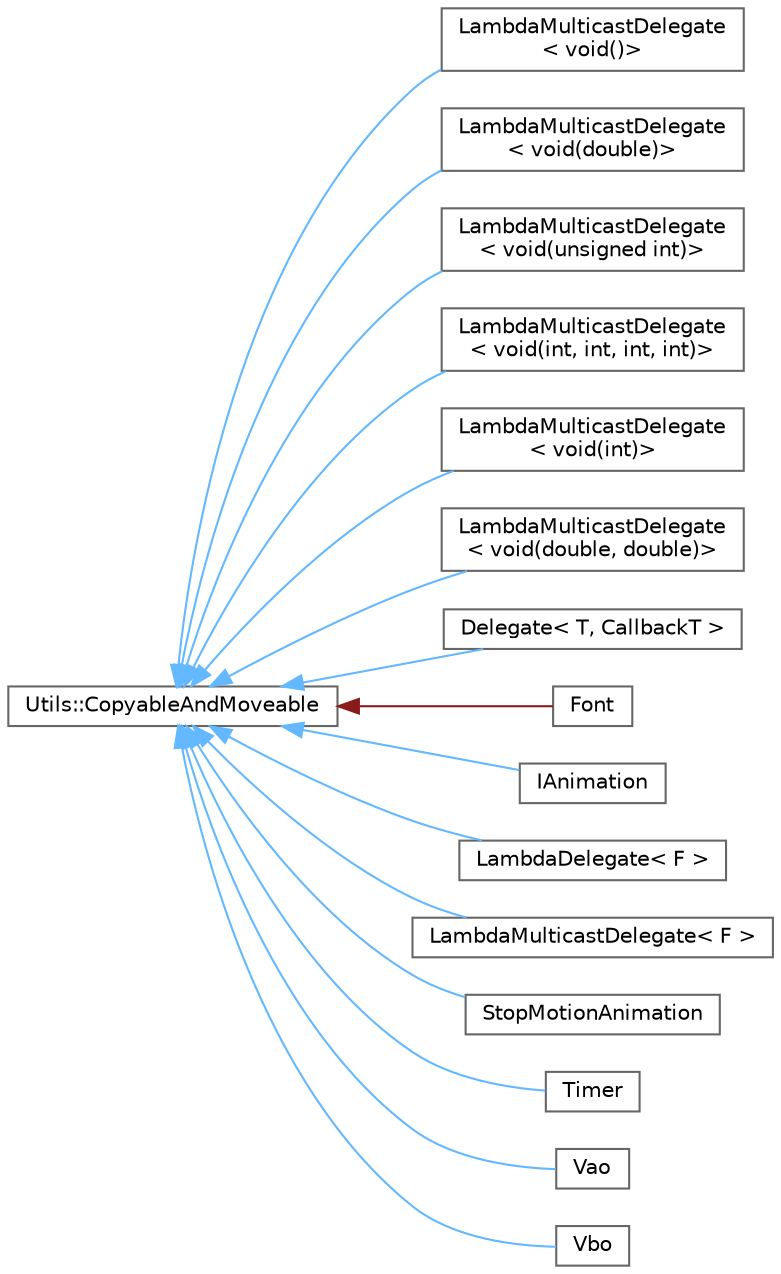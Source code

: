 digraph "Graphical Class Hierarchy"
{
 // LATEX_PDF_SIZE
  bgcolor="transparent";
  edge [fontname=Helvetica,fontsize=10,labelfontname=Helvetica,labelfontsize=10];
  node [fontname=Helvetica,fontsize=10,shape=box,height=0.2,width=0.4];
  rankdir="LR";
  Node0 [id="Node000000",label="Utils::CopyableAndMoveable",height=0.2,width=0.4,color="grey40", fillcolor="white", style="filled",URL="$class_utils_1_1_copyable_and_moveable.html",tooltip=" "];
  Node0 -> Node1 [id="edge27_Node000000_Node000001",dir="back",color="steelblue1",style="solid",tooltip=" "];
  Node1 [id="Node000001",label="LambdaMulticastDelegate\l\< void()\>",height=0.2,width=0.4,color="grey40", fillcolor="white", style="filled",URL="$class_lambda_multicast_delegate.html",tooltip=" "];
  Node0 -> Node2 [id="edge28_Node000000_Node000002",dir="back",color="steelblue1",style="solid",tooltip=" "];
  Node2 [id="Node000002",label="LambdaMulticastDelegate\l\< void(double)\>",height=0.2,width=0.4,color="grey40", fillcolor="white", style="filled",URL="$class_lambda_multicast_delegate.html",tooltip=" "];
  Node0 -> Node3 [id="edge29_Node000000_Node000003",dir="back",color="steelblue1",style="solid",tooltip=" "];
  Node3 [id="Node000003",label="LambdaMulticastDelegate\l\< void(unsigned int)\>",height=0.2,width=0.4,color="grey40", fillcolor="white", style="filled",URL="$class_lambda_multicast_delegate.html",tooltip=" "];
  Node0 -> Node4 [id="edge30_Node000000_Node000004",dir="back",color="steelblue1",style="solid",tooltip=" "];
  Node4 [id="Node000004",label="LambdaMulticastDelegate\l\< void(int, int, int, int)\>",height=0.2,width=0.4,color="grey40", fillcolor="white", style="filled",URL="$class_lambda_multicast_delegate.html",tooltip=" "];
  Node0 -> Node5 [id="edge31_Node000000_Node000005",dir="back",color="steelblue1",style="solid",tooltip=" "];
  Node5 [id="Node000005",label="LambdaMulticastDelegate\l\< void(int)\>",height=0.2,width=0.4,color="grey40", fillcolor="white", style="filled",URL="$class_lambda_multicast_delegate.html",tooltip=" "];
  Node0 -> Node6 [id="edge32_Node000000_Node000006",dir="back",color="steelblue1",style="solid",tooltip=" "];
  Node6 [id="Node000006",label="LambdaMulticastDelegate\l\< void(double, double)\>",height=0.2,width=0.4,color="grey40", fillcolor="white", style="filled",URL="$class_lambda_multicast_delegate.html",tooltip=" "];
  Node0 -> Node7 [id="edge33_Node000000_Node000007",dir="back",color="steelblue1",style="solid",tooltip=" "];
  Node7 [id="Node000007",label="Delegate\< T, CallbackT \>",height=0.2,width=0.4,color="grey40", fillcolor="white", style="filled",URL="$class_delegate.html",tooltip=" "];
  Node0 -> Node8 [id="edge34_Node000000_Node000008",dir="back",color="firebrick4",style="solid",tooltip=" "];
  Node8 [id="Node000008",label="Font",height=0.2,width=0.4,color="grey40", fillcolor="white", style="filled",URL="$class_font.html",tooltip=" "];
  Node0 -> Node9 [id="edge35_Node000000_Node000009",dir="back",color="steelblue1",style="solid",tooltip=" "];
  Node9 [id="Node000009",label="IAnimation",height=0.2,width=0.4,color="grey40", fillcolor="white", style="filled",URL="$class_i_animation.html",tooltip=" "];
  Node0 -> Node10 [id="edge36_Node000000_Node000010",dir="back",color="steelblue1",style="solid",tooltip=" "];
  Node10 [id="Node000010",label="LambdaDelegate\< F \>",height=0.2,width=0.4,color="grey40", fillcolor="white", style="filled",URL="$class_lambda_delegate.html",tooltip=" "];
  Node0 -> Node11 [id="edge37_Node000000_Node000011",dir="back",color="steelblue1",style="solid",tooltip=" "];
  Node11 [id="Node000011",label="LambdaMulticastDelegate\< F \>",height=0.2,width=0.4,color="grey40", fillcolor="white", style="filled",URL="$class_lambda_multicast_delegate.html",tooltip=" "];
  Node0 -> Node12 [id="edge38_Node000000_Node000012",dir="back",color="steelblue1",style="solid",tooltip=" "];
  Node12 [id="Node000012",label="StopMotionAnimation",height=0.2,width=0.4,color="grey40", fillcolor="white", style="filled",URL="$class_stop_motion_animation.html",tooltip=" "];
  Node0 -> Node13 [id="edge39_Node000000_Node000013",dir="back",color="steelblue1",style="solid",tooltip=" "];
  Node13 [id="Node000013",label="Timer",height=0.2,width=0.4,color="grey40", fillcolor="white", style="filled",URL="$class_timer.html",tooltip=" "];
  Node0 -> Node14 [id="edge40_Node000000_Node000014",dir="back",color="steelblue1",style="solid",tooltip=" "];
  Node14 [id="Node000014",label="Vao",height=0.2,width=0.4,color="grey40", fillcolor="white", style="filled",URL="$class_vao.html",tooltip=" "];
  Node0 -> Node15 [id="edge41_Node000000_Node000015",dir="back",color="steelblue1",style="solid",tooltip=" "];
  Node15 [id="Node000015",label="Vbo",height=0.2,width=0.4,color="grey40", fillcolor="white", style="filled",URL="$class_vbo.html",tooltip=" "];
}
